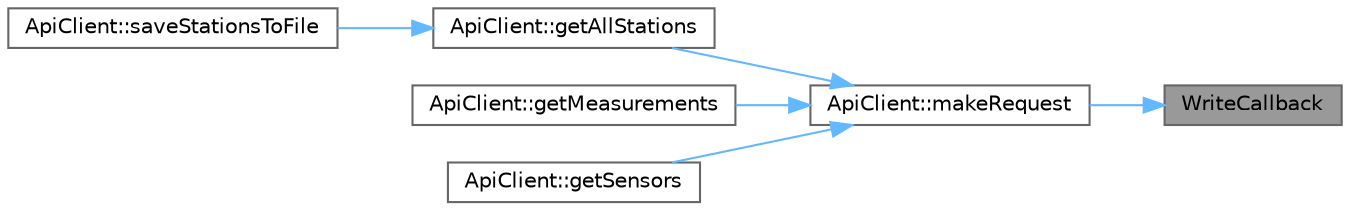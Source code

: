 digraph "WriteCallback"
{
 // LATEX_PDF_SIZE
  bgcolor="transparent";
  edge [fontname=Helvetica,fontsize=10,labelfontname=Helvetica,labelfontsize=10];
  node [fontname=Helvetica,fontsize=10,shape=box,height=0.2,width=0.4];
  rankdir="RL";
  Node1 [id="Node000001",label="WriteCallback",height=0.2,width=0.4,color="gray40", fillcolor="grey60", style="filled", fontcolor="black",tooltip=" "];
  Node1 -> Node2 [id="edge1_Node000001_Node000002",dir="back",color="steelblue1",style="solid",tooltip=" "];
  Node2 [id="Node000002",label="ApiClient::makeRequest",height=0.2,width=0.4,color="grey40", fillcolor="white", style="filled",URL="$class_api_client.html#a85e749188e733b82d0366dfabdfa7532",tooltip="Funkcja pomocnicza do wykonywania zapytań HTTP."];
  Node2 -> Node3 [id="edge2_Node000002_Node000003",dir="back",color="steelblue1",style="solid",tooltip=" "];
  Node3 [id="Node000003",label="ApiClient::getAllStations",height=0.2,width=0.4,color="grey40", fillcolor="white", style="filled",URL="$class_api_client.html#abfea4e3ec12a59d0f7fe183418b97ac9",tooltip="Pobiera listę wszystkich stacji pomiarowych."];
  Node3 -> Node4 [id="edge3_Node000003_Node000004",dir="back",color="steelblue1",style="solid",tooltip=" "];
  Node4 [id="Node000004",label="ApiClient::saveStationsToFile",height=0.2,width=0.4,color="grey40", fillcolor="white", style="filled",URL="$class_api_client.html#a158be0172993d4bd4199a406cd9a2fb7",tooltip="Zapisuje stacje do pliku JSON."];
  Node2 -> Node5 [id="edge4_Node000002_Node000005",dir="back",color="steelblue1",style="solid",tooltip=" "];
  Node5 [id="Node000005",label="ApiClient::getMeasurements",height=0.2,width=0.4,color="grey40", fillcolor="white", style="filled",URL="$class_api_client.html#a4158277aaf81cd9acf1b6a474eec4460",tooltip="Pobiera dane pomiarowe dla danego czujnika."];
  Node2 -> Node6 [id="edge5_Node000002_Node000006",dir="back",color="steelblue1",style="solid",tooltip=" "];
  Node6 [id="Node000006",label="ApiClient::getSensors",height=0.2,width=0.4,color="grey40", fillcolor="white", style="filled",URL="$class_api_client.html#a55c752410f1e0db8daac98aab833eca0",tooltip="Pobiera listę czujników dla danej stacji."];
}
